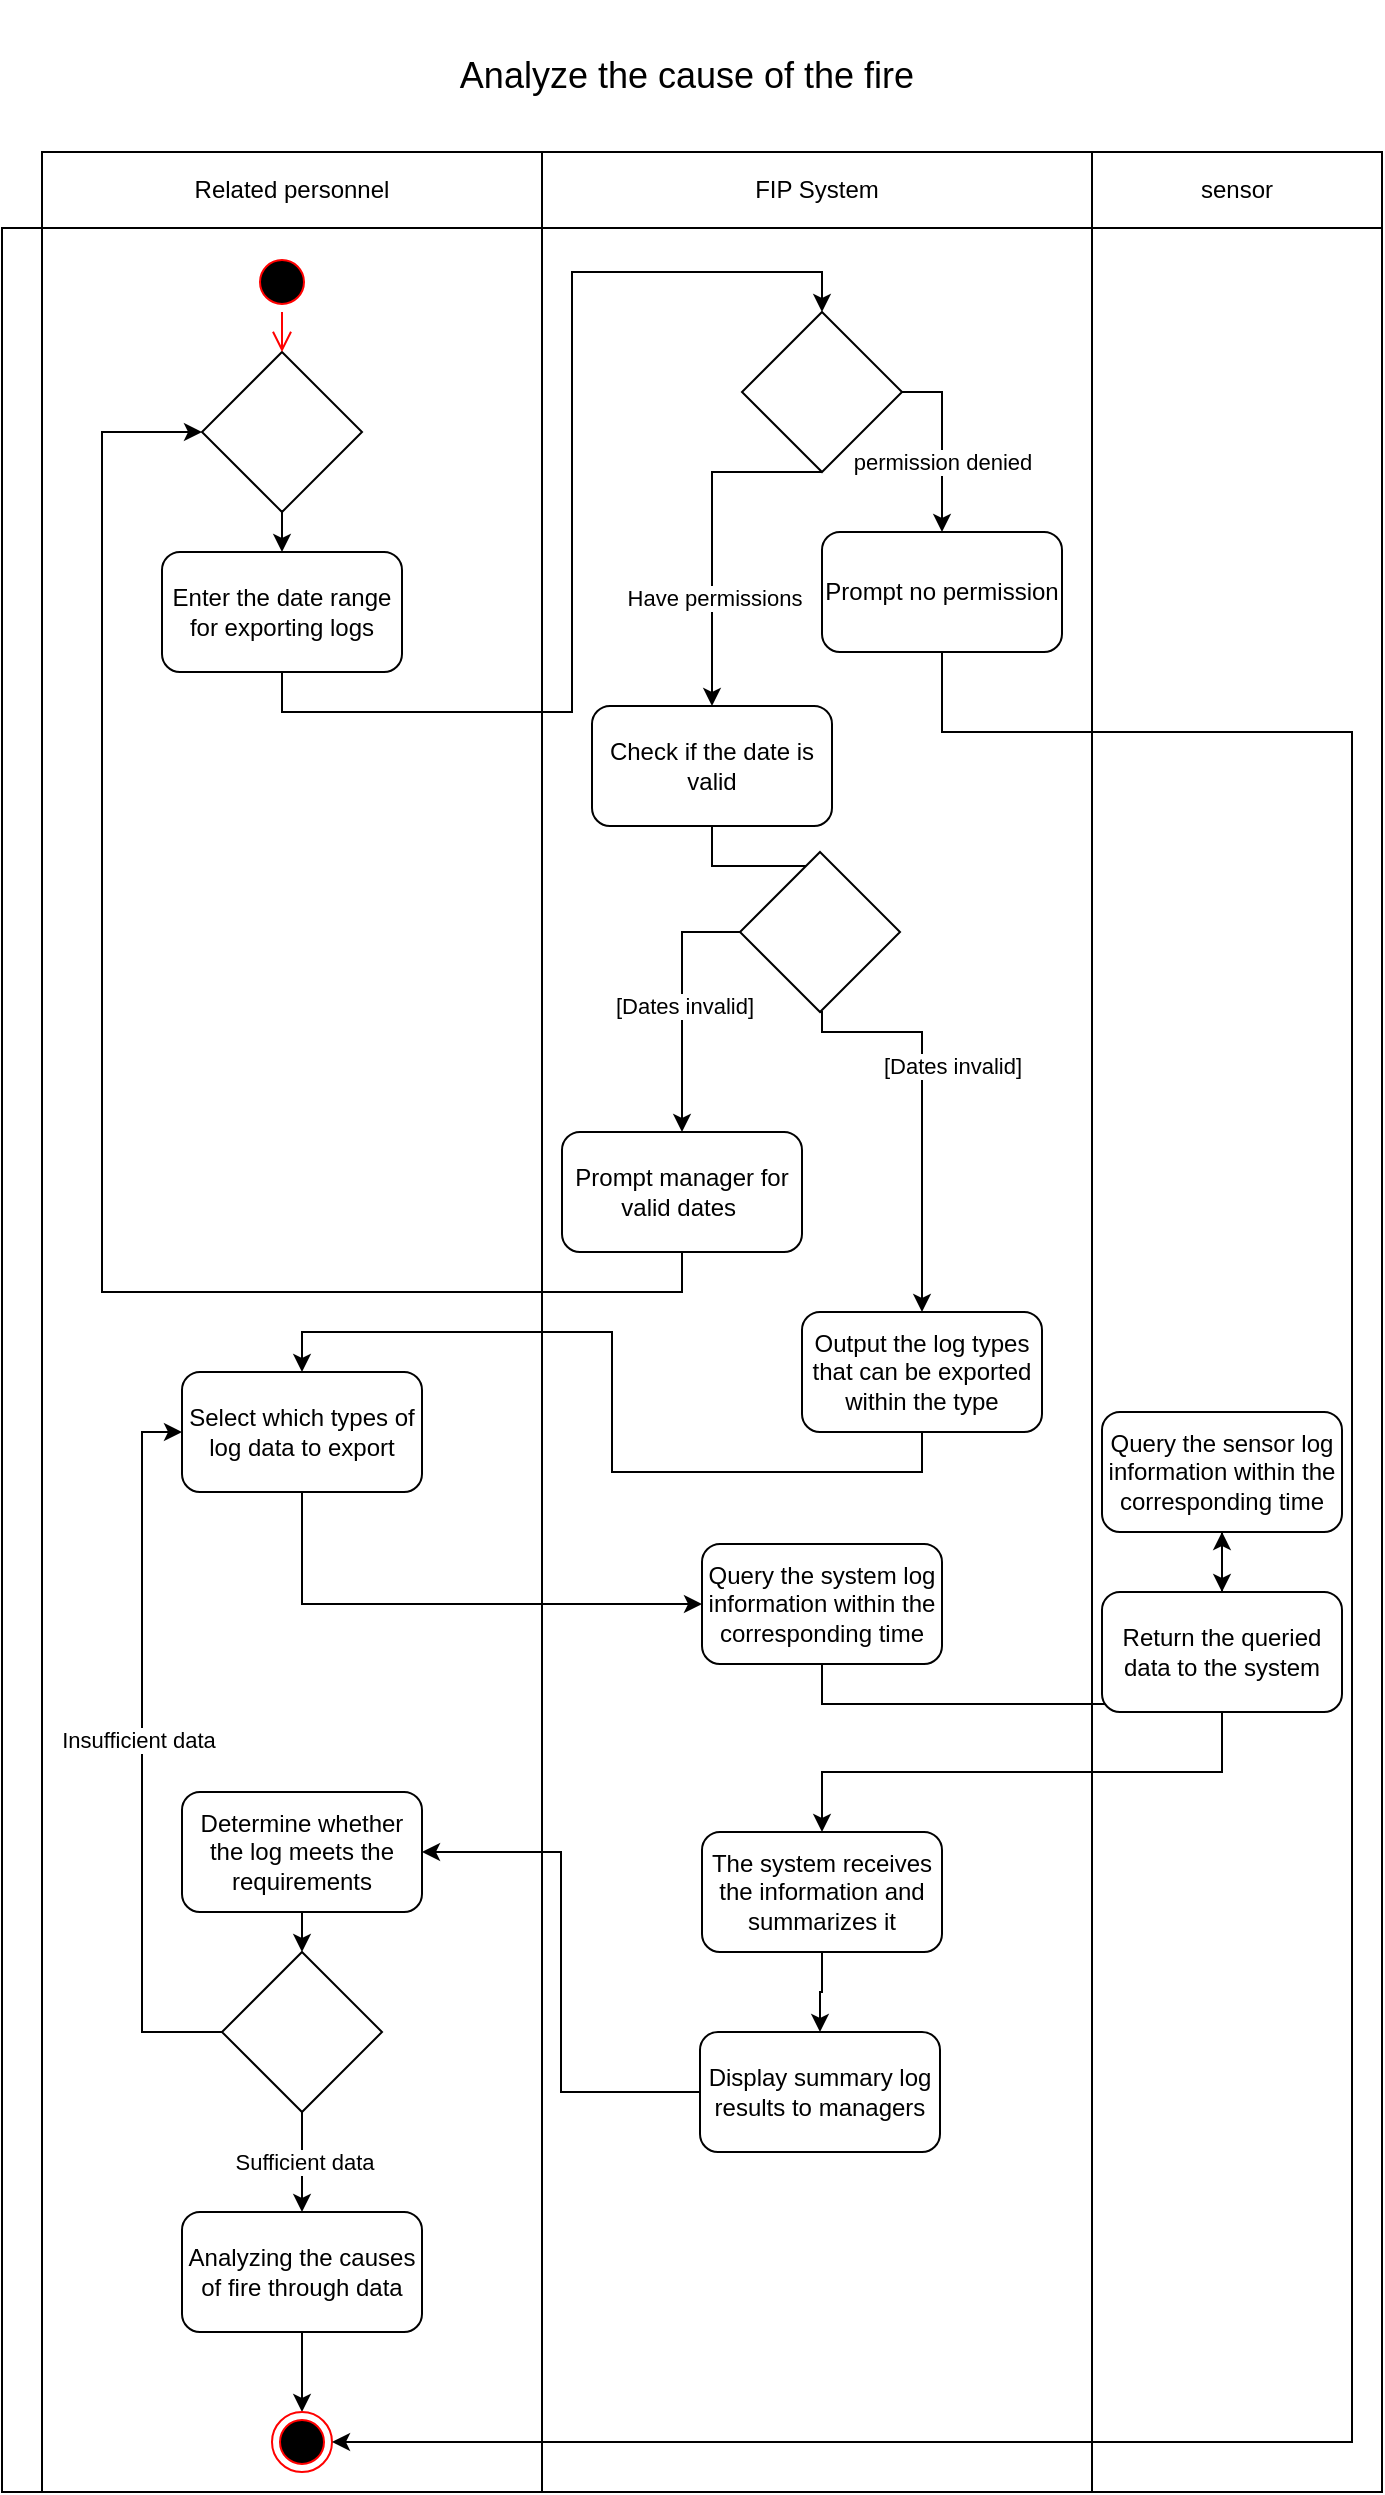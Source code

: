 <mxfile version="24.5.5" type="github">
  <diagram id="prtHgNgQTEPvFCAcTncT" name="Page-1">
    <mxGraphModel dx="1338" dy="908" grid="1" gridSize="10" guides="1" tooltips="1" connect="1" arrows="1" fold="1" page="1" pageScale="1" pageWidth="827" pageHeight="1169" math="0" shadow="0">
      <root>
        <mxCell id="0" />
        <mxCell id="1" parent="0" />
        <mxCell id="RF3zyUqbUcaU6skOfCHZ-1" value="&lt;font style=&quot;font-size: 18px;&quot;&gt;Analyze the cause of the fire&amp;nbsp;&lt;/font&gt;" style="shape=table;html=1;whiteSpace=wrap;startSize=76;container=1;collapsible=0;childLayout=tableLayout;fillColor=none;swimlaneFillColor=#ffffff;strokeColor=none;" parent="1" vertex="1">
          <mxGeometry x="65" y="144" width="690" height="1246" as="geometry" />
        </mxCell>
        <mxCell id="RF3zyUqbUcaU6skOfCHZ-2" value="" style="shape=partialRectangle;html=1;whiteSpace=wrap;collapsible=0;dropTarget=0;pointerEvents=0;fillColor=none;top=0;left=0;bottom=0;right=0;points=[[0,0.5],[1,0.5]];portConstraint=eastwest;strokeColor=none;" parent="RF3zyUqbUcaU6skOfCHZ-1" vertex="1">
          <mxGeometry y="76" width="690" height="38" as="geometry" />
        </mxCell>
        <mxCell id="RF3zyUqbUcaU6skOfCHZ-3" value="" style="shape=partialRectangle;html=1;whiteSpace=wrap;connectable=0;fillColor=none;top=1;left=1;bottom=1;right=1;overflow=hidden;strokeColor=none;" parent="RF3zyUqbUcaU6skOfCHZ-2" vertex="1">
          <mxGeometry width="20" height="38" as="geometry">
            <mxRectangle width="20" height="38" as="alternateBounds" />
          </mxGeometry>
        </mxCell>
        <mxCell id="RF3zyUqbUcaU6skOfCHZ-4" value="Related personnel" style="shape=partialRectangle;html=1;whiteSpace=wrap;connectable=0;fillColor=none;top=1;left=1;bottom=1;right=1;overflow=hidden;" parent="RF3zyUqbUcaU6skOfCHZ-2" vertex="1">
          <mxGeometry x="20" width="250" height="38" as="geometry">
            <mxRectangle width="250" height="38" as="alternateBounds" />
          </mxGeometry>
        </mxCell>
        <mxCell id="RF3zyUqbUcaU6skOfCHZ-5" value="FIP System" style="shape=partialRectangle;html=1;whiteSpace=wrap;connectable=0;fillColor=none;top=1;left=1;bottom=1;right=1;overflow=hidden;" parent="RF3zyUqbUcaU6skOfCHZ-2" vertex="1">
          <mxGeometry x="270" width="275" height="38" as="geometry">
            <mxRectangle width="275" height="38" as="alternateBounds" />
          </mxGeometry>
        </mxCell>
        <mxCell id="RF3zyUqbUcaU6skOfCHZ-18" value="sensor" style="shape=partialRectangle;html=1;whiteSpace=wrap;connectable=0;fillColor=none;top=1;left=1;bottom=1;right=1;overflow=hidden;" parent="RF3zyUqbUcaU6skOfCHZ-2" vertex="1">
          <mxGeometry x="545" width="145" height="38" as="geometry">
            <mxRectangle width="145" height="38" as="alternateBounds" />
          </mxGeometry>
        </mxCell>
        <mxCell id="RF3zyUqbUcaU6skOfCHZ-6" value="" style="shape=partialRectangle;html=1;whiteSpace=wrap;collapsible=0;dropTarget=0;pointerEvents=0;fillColor=none;top=1;left=1;bottom=1;right=1;points=[[0,0.5],[1,0.5]];portConstraint=eastwest;" parent="RF3zyUqbUcaU6skOfCHZ-1" vertex="1">
          <mxGeometry y="114" width="690" height="1132" as="geometry" />
        </mxCell>
        <mxCell id="RF3zyUqbUcaU6skOfCHZ-7" value="" style="shape=partialRectangle;html=1;whiteSpace=wrap;connectable=0;fillColor=none;top=1;left=1;bottom=1;right=1;overflow=hidden;horizontal=0;" parent="RF3zyUqbUcaU6skOfCHZ-6" vertex="1">
          <mxGeometry width="20" height="1132" as="geometry">
            <mxRectangle width="20" height="1132" as="alternateBounds" />
          </mxGeometry>
        </mxCell>
        <mxCell id="RF3zyUqbUcaU6skOfCHZ-8" value="" style="shape=partialRectangle;html=1;whiteSpace=wrap;connectable=0;fillColor=none;top=1;left=1;bottom=1;right=1;overflow=hidden;" parent="RF3zyUqbUcaU6skOfCHZ-6" vertex="1">
          <mxGeometry x="20" width="250" height="1132" as="geometry">
            <mxRectangle width="250" height="1132" as="alternateBounds" />
          </mxGeometry>
        </mxCell>
        <mxCell id="RF3zyUqbUcaU6skOfCHZ-9" value="" style="shape=partialRectangle;html=1;whiteSpace=wrap;connectable=0;fillColor=none;top=1;left=1;bottom=1;right=1;overflow=hidden;" parent="RF3zyUqbUcaU6skOfCHZ-6" vertex="1">
          <mxGeometry x="270" width="275" height="1132" as="geometry">
            <mxRectangle width="275" height="1132" as="alternateBounds" />
          </mxGeometry>
        </mxCell>
        <mxCell id="RF3zyUqbUcaU6skOfCHZ-19" style="shape=partialRectangle;html=1;whiteSpace=wrap;connectable=0;fillColor=none;top=1;left=1;bottom=1;right=1;overflow=hidden;" parent="RF3zyUqbUcaU6skOfCHZ-6" vertex="1">
          <mxGeometry x="545" width="145" height="1132" as="geometry">
            <mxRectangle width="145" height="1132" as="alternateBounds" />
          </mxGeometry>
        </mxCell>
        <mxCell id="RF3zyUqbUcaU6skOfCHZ-25" style="edgeStyle=orthogonalEdgeStyle;rounded=0;orthogonalLoop=1;jettySize=auto;html=1;exitX=0.5;exitY=1;exitDx=0;exitDy=0;entryX=0.5;entryY=0;entryDx=0;entryDy=0;" parent="1" source="RF3zyUqbUcaU6skOfCHZ-22" target="RF3zyUqbUcaU6skOfCHZ-24" edge="1">
          <mxGeometry relative="1" as="geometry" />
        </mxCell>
        <mxCell id="RF3zyUqbUcaU6skOfCHZ-22" value="" style="rhombus;whiteSpace=wrap;html=1;" parent="1" vertex="1">
          <mxGeometry x="165" y="320" width="80" height="80" as="geometry" />
        </mxCell>
        <mxCell id="bqeU2OcTjknysu44M0lN-6" style="edgeStyle=orthogonalEdgeStyle;rounded=0;orthogonalLoop=1;jettySize=auto;html=1;exitX=0.5;exitY=1;exitDx=0;exitDy=0;entryX=0.5;entryY=0;entryDx=0;entryDy=0;" edge="1" parent="1" source="RF3zyUqbUcaU6skOfCHZ-24" target="bqeU2OcTjknysu44M0lN-1">
          <mxGeometry relative="1" as="geometry" />
        </mxCell>
        <mxCell id="RF3zyUqbUcaU6skOfCHZ-24" value="Enter the date range for exporting logs" style="rounded=1;whiteSpace=wrap;html=1;" parent="1" vertex="1">
          <mxGeometry x="145" y="420" width="120" height="60" as="geometry" />
        </mxCell>
        <mxCell id="RF3zyUqbUcaU6skOfCHZ-29" style="edgeStyle=orthogonalEdgeStyle;rounded=0;orthogonalLoop=1;jettySize=auto;html=1;exitX=0.5;exitY=1;exitDx=0;exitDy=0;" parent="1" source="RF3zyUqbUcaU6skOfCHZ-26" target="RF3zyUqbUcaU6skOfCHZ-28" edge="1">
          <mxGeometry relative="1" as="geometry" />
        </mxCell>
        <mxCell id="RF3zyUqbUcaU6skOfCHZ-26" value="Check if the date is valid" style="rounded=1;whiteSpace=wrap;html=1;" parent="1" vertex="1">
          <mxGeometry x="360" y="497" width="120" height="60" as="geometry" />
        </mxCell>
        <mxCell id="RF3zyUqbUcaU6skOfCHZ-31" style="edgeStyle=orthogonalEdgeStyle;rounded=0;orthogonalLoop=1;jettySize=auto;html=1;exitX=0;exitY=0.5;exitDx=0;exitDy=0;entryX=0.5;entryY=0;entryDx=0;entryDy=0;" parent="1" source="RF3zyUqbUcaU6skOfCHZ-28" target="RF3zyUqbUcaU6skOfCHZ-30" edge="1">
          <mxGeometry relative="1" as="geometry" />
        </mxCell>
        <mxCell id="RF3zyUqbUcaU6skOfCHZ-50" value="[Dates invalid]" style="edgeLabel;html=1;align=center;verticalAlign=middle;resizable=0;points=[];" parent="RF3zyUqbUcaU6skOfCHZ-31" vertex="1" connectable="0">
          <mxGeometry x="0.025" y="1" relative="1" as="geometry">
            <mxPoint as="offset" />
          </mxGeometry>
        </mxCell>
        <mxCell id="RF3zyUqbUcaU6skOfCHZ-59" style="edgeStyle=orthogonalEdgeStyle;rounded=0;orthogonalLoop=1;jettySize=auto;html=1;exitX=0.5;exitY=1;exitDx=0;exitDy=0;" parent="1" source="RF3zyUqbUcaU6skOfCHZ-28" target="RF3zyUqbUcaU6skOfCHZ-58" edge="1">
          <mxGeometry relative="1" as="geometry">
            <Array as="points">
              <mxPoint x="475" y="660" />
              <mxPoint x="525" y="660" />
            </Array>
          </mxGeometry>
        </mxCell>
        <mxCell id="xKFCwPehn0CRtQJCIZPQ-5" value="[Dates invalid]" style="edgeLabel;html=1;align=center;verticalAlign=middle;resizable=0;points=[];" parent="RF3zyUqbUcaU6skOfCHZ-59" vertex="1" connectable="0">
          <mxGeometry x="-0.013" y="-1" relative="1" as="geometry">
            <mxPoint x="16" y="-21" as="offset" />
          </mxGeometry>
        </mxCell>
        <mxCell id="RF3zyUqbUcaU6skOfCHZ-28" value="" style="rhombus;whiteSpace=wrap;html=1;" parent="1" vertex="1">
          <mxGeometry x="434" y="570" width="80" height="80" as="geometry" />
        </mxCell>
        <mxCell id="RF3zyUqbUcaU6skOfCHZ-32" style="edgeStyle=orthogonalEdgeStyle;rounded=0;orthogonalLoop=1;jettySize=auto;html=1;exitX=0.5;exitY=1;exitDx=0;exitDy=0;entryX=0;entryY=0.5;entryDx=0;entryDy=0;" parent="1" source="RF3zyUqbUcaU6skOfCHZ-30" target="RF3zyUqbUcaU6skOfCHZ-22" edge="1">
          <mxGeometry relative="1" as="geometry">
            <Array as="points">
              <mxPoint x="405" y="790" />
              <mxPoint x="115" y="790" />
              <mxPoint x="115" y="360" />
            </Array>
          </mxGeometry>
        </mxCell>
        <mxCell id="RF3zyUqbUcaU6skOfCHZ-30" value="Prompt manager for&lt;br/&gt;valid dates&amp;nbsp;" style="rounded=1;whiteSpace=wrap;html=1;" parent="1" vertex="1">
          <mxGeometry x="345" y="710" width="120" height="60" as="geometry" />
        </mxCell>
        <mxCell id="RF3zyUqbUcaU6skOfCHZ-36" style="edgeStyle=orthogonalEdgeStyle;rounded=0;orthogonalLoop=1;jettySize=auto;html=1;exitX=0.5;exitY=1;exitDx=0;exitDy=0;" parent="1" source="RF3zyUqbUcaU6skOfCHZ-33" target="RF3zyUqbUcaU6skOfCHZ-35" edge="1">
          <mxGeometry relative="1" as="geometry" />
        </mxCell>
        <mxCell id="RF3zyUqbUcaU6skOfCHZ-33" value="Query the system log information within the corresponding time" style="rounded=1;whiteSpace=wrap;html=1;" parent="1" vertex="1">
          <mxGeometry x="415" y="916" width="120" height="60" as="geometry" />
        </mxCell>
        <mxCell id="RF3zyUqbUcaU6skOfCHZ-39" style="edgeStyle=orthogonalEdgeStyle;rounded=0;orthogonalLoop=1;jettySize=auto;html=1;exitX=0.5;exitY=1;exitDx=0;exitDy=0;entryX=0.5;entryY=0;entryDx=0;entryDy=0;" parent="1" source="RF3zyUqbUcaU6skOfCHZ-35" target="RF3zyUqbUcaU6skOfCHZ-37" edge="1">
          <mxGeometry relative="1" as="geometry" />
        </mxCell>
        <mxCell id="RF3zyUqbUcaU6skOfCHZ-35" value="Query the sensor log information within the corresponding time" style="rounded=1;whiteSpace=wrap;html=1;" parent="1" vertex="1">
          <mxGeometry x="615" y="850" width="120" height="60" as="geometry" />
        </mxCell>
        <mxCell id="RF3zyUqbUcaU6skOfCHZ-41" style="edgeStyle=orthogonalEdgeStyle;rounded=0;orthogonalLoop=1;jettySize=auto;html=1;exitX=0.5;exitY=1;exitDx=0;exitDy=0;entryX=0.5;entryY=0;entryDx=0;entryDy=0;" parent="1" source="RF3zyUqbUcaU6skOfCHZ-37" target="RF3zyUqbUcaU6skOfCHZ-40" edge="1">
          <mxGeometry relative="1" as="geometry" />
        </mxCell>
        <mxCell id="RF3zyUqbUcaU6skOfCHZ-37" value="Return the queried data to the system" style="rounded=1;whiteSpace=wrap;html=1;" parent="1" vertex="1">
          <mxGeometry x="615" y="940" width="120" height="60" as="geometry" />
        </mxCell>
        <mxCell id="RF3zyUqbUcaU6skOfCHZ-43" style="edgeStyle=orthogonalEdgeStyle;rounded=0;orthogonalLoop=1;jettySize=auto;html=1;exitX=0.5;exitY=1;exitDx=0;exitDy=0;" parent="1" source="RF3zyUqbUcaU6skOfCHZ-40" target="RF3zyUqbUcaU6skOfCHZ-42" edge="1">
          <mxGeometry relative="1" as="geometry" />
        </mxCell>
        <mxCell id="RF3zyUqbUcaU6skOfCHZ-40" value="The system receives the information and summarizes it" style="rounded=1;whiteSpace=wrap;html=1;" parent="1" vertex="1">
          <mxGeometry x="415" y="1060" width="120" height="60" as="geometry" />
        </mxCell>
        <mxCell id="bqeU2OcTjknysu44M0lN-3" style="edgeStyle=orthogonalEdgeStyle;rounded=0;orthogonalLoop=1;jettySize=auto;html=1;exitX=0;exitY=0.5;exitDx=0;exitDy=0;entryX=1;entryY=0.5;entryDx=0;entryDy=0;" edge="1" parent="1" source="RF3zyUqbUcaU6skOfCHZ-42" target="RF3zyUqbUcaU6skOfCHZ-44">
          <mxGeometry relative="1" as="geometry" />
        </mxCell>
        <mxCell id="RF3zyUqbUcaU6skOfCHZ-42" value="Display summary log results to managers" style="rounded=1;whiteSpace=wrap;html=1;" parent="1" vertex="1">
          <mxGeometry x="414" y="1160" width="120" height="60" as="geometry" />
        </mxCell>
        <mxCell id="RF3zyUqbUcaU6skOfCHZ-54" style="edgeStyle=orthogonalEdgeStyle;rounded=0;orthogonalLoop=1;jettySize=auto;html=1;exitX=0.5;exitY=1;exitDx=0;exitDy=0;entryX=0.5;entryY=0;entryDx=0;entryDy=0;" parent="1" source="RF3zyUqbUcaU6skOfCHZ-44" target="RF3zyUqbUcaU6skOfCHZ-53" edge="1">
          <mxGeometry relative="1" as="geometry" />
        </mxCell>
        <mxCell id="RF3zyUqbUcaU6skOfCHZ-44" value="Determine whether the log meets the requirements" style="rounded=1;whiteSpace=wrap;html=1;" parent="1" vertex="1">
          <mxGeometry x="155" y="1040" width="120" height="60" as="geometry" />
        </mxCell>
        <mxCell id="RF3zyUqbUcaU6skOfCHZ-68" style="edgeStyle=orthogonalEdgeStyle;rounded=0;orthogonalLoop=1;jettySize=auto;html=1;exitX=0.5;exitY=1;exitDx=0;exitDy=0;entryX=0.5;entryY=0;entryDx=0;entryDy=0;" parent="1" source="RF3zyUqbUcaU6skOfCHZ-46" target="RF3zyUqbUcaU6skOfCHZ-67" edge="1">
          <mxGeometry relative="1" as="geometry" />
        </mxCell>
        <mxCell id="RF3zyUqbUcaU6skOfCHZ-46" value="Analyzing the causes of fire through data" style="rounded=1;whiteSpace=wrap;html=1;" parent="1" vertex="1">
          <mxGeometry x="155" y="1250" width="120" height="60" as="geometry" />
        </mxCell>
        <mxCell id="RF3zyUqbUcaU6skOfCHZ-63" style="edgeStyle=orthogonalEdgeStyle;rounded=0;orthogonalLoop=1;jettySize=auto;html=1;exitX=0;exitY=0.5;exitDx=0;exitDy=0;entryX=0;entryY=0.5;entryDx=0;entryDy=0;" parent="1" source="RF3zyUqbUcaU6skOfCHZ-53" target="RF3zyUqbUcaU6skOfCHZ-56" edge="1">
          <mxGeometry relative="1" as="geometry" />
        </mxCell>
        <mxCell id="RF3zyUqbUcaU6skOfCHZ-64" value="Insufficient data" style="edgeLabel;html=1;align=center;verticalAlign=middle;resizable=0;points=[];" parent="RF3zyUqbUcaU6skOfCHZ-63" vertex="1" connectable="0">
          <mxGeometry x="0.035" y="2" relative="1" as="geometry">
            <mxPoint as="offset" />
          </mxGeometry>
        </mxCell>
        <mxCell id="RF3zyUqbUcaU6skOfCHZ-65" style="edgeStyle=orthogonalEdgeStyle;rounded=0;orthogonalLoop=1;jettySize=auto;html=1;exitX=0.5;exitY=1;exitDx=0;exitDy=0;entryX=0.5;entryY=0;entryDx=0;entryDy=0;" parent="1" source="RF3zyUqbUcaU6skOfCHZ-53" target="RF3zyUqbUcaU6skOfCHZ-46" edge="1">
          <mxGeometry relative="1" as="geometry" />
        </mxCell>
        <mxCell id="RF3zyUqbUcaU6skOfCHZ-66" value="Sufficient data" style="edgeLabel;html=1;align=center;verticalAlign=middle;resizable=0;points=[];" parent="RF3zyUqbUcaU6skOfCHZ-65" vertex="1" connectable="0">
          <mxGeometry x="-0.029" y="1" relative="1" as="geometry">
            <mxPoint as="offset" />
          </mxGeometry>
        </mxCell>
        <mxCell id="RF3zyUqbUcaU6skOfCHZ-53" value="" style="rhombus;whiteSpace=wrap;html=1;" parent="1" vertex="1">
          <mxGeometry x="175" y="1120" width="80" height="80" as="geometry" />
        </mxCell>
        <mxCell id="RF3zyUqbUcaU6skOfCHZ-62" style="edgeStyle=orthogonalEdgeStyle;rounded=0;orthogonalLoop=1;jettySize=auto;html=1;exitX=0.5;exitY=1;exitDx=0;exitDy=0;entryX=0;entryY=0.5;entryDx=0;entryDy=0;" parent="1" source="RF3zyUqbUcaU6skOfCHZ-56" target="RF3zyUqbUcaU6skOfCHZ-33" edge="1">
          <mxGeometry relative="1" as="geometry" />
        </mxCell>
        <mxCell id="RF3zyUqbUcaU6skOfCHZ-56" value="Select which types of log data to export" style="rounded=1;whiteSpace=wrap;html=1;" parent="1" vertex="1">
          <mxGeometry x="155" y="830" width="120" height="60" as="geometry" />
        </mxCell>
        <mxCell id="RF3zyUqbUcaU6skOfCHZ-60" style="edgeStyle=orthogonalEdgeStyle;rounded=0;orthogonalLoop=1;jettySize=auto;html=1;exitX=0.5;exitY=1;exitDx=0;exitDy=0;entryX=0.5;entryY=0;entryDx=0;entryDy=0;" parent="1" source="RF3zyUqbUcaU6skOfCHZ-58" target="RF3zyUqbUcaU6skOfCHZ-56" edge="1">
          <mxGeometry relative="1" as="geometry" />
        </mxCell>
        <mxCell id="RF3zyUqbUcaU6skOfCHZ-58" value="Output the log types that can be exported within the type" style="rounded=1;whiteSpace=wrap;html=1;" parent="1" vertex="1">
          <mxGeometry x="465" y="800" width="120" height="60" as="geometry" />
        </mxCell>
        <mxCell id="RF3zyUqbUcaU6skOfCHZ-67" value="" style="ellipse;html=1;shape=endState;fillColor=#000000;strokeColor=#ff0000;" parent="1" vertex="1">
          <mxGeometry x="200" y="1350" width="30" height="30" as="geometry" />
        </mxCell>
        <mxCell id="xKFCwPehn0CRtQJCIZPQ-3" value="" style="ellipse;html=1;shape=startState;fillColor=#000000;strokeColor=#ff0000;" parent="1" vertex="1">
          <mxGeometry x="190" y="270" width="30" height="30" as="geometry" />
        </mxCell>
        <mxCell id="xKFCwPehn0CRtQJCIZPQ-4" value="" style="edgeStyle=orthogonalEdgeStyle;html=1;verticalAlign=bottom;endArrow=open;endSize=8;strokeColor=#ff0000;rounded=0;entryX=0.5;entryY=0;entryDx=0;entryDy=0;" parent="1" source="xKFCwPehn0CRtQJCIZPQ-3" target="RF3zyUqbUcaU6skOfCHZ-22" edge="1">
          <mxGeometry relative="1" as="geometry">
            <mxPoint x="205" y="360" as="targetPoint" />
          </mxGeometry>
        </mxCell>
        <mxCell id="bqeU2OcTjknysu44M0lN-5" style="edgeStyle=orthogonalEdgeStyle;rounded=0;orthogonalLoop=1;jettySize=auto;html=1;exitX=0.5;exitY=1;exitDx=0;exitDy=0;entryX=0.5;entryY=0;entryDx=0;entryDy=0;" edge="1" parent="1" source="bqeU2OcTjknysu44M0lN-1" target="RF3zyUqbUcaU6skOfCHZ-26">
          <mxGeometry relative="1" as="geometry">
            <Array as="points">
              <mxPoint x="420" y="380" />
            </Array>
          </mxGeometry>
        </mxCell>
        <mxCell id="bqeU2OcTjknysu44M0lN-10" value="Have permissions" style="edgeLabel;html=1;align=center;verticalAlign=middle;resizable=0;points=[];" vertex="1" connectable="0" parent="bqeU2OcTjknysu44M0lN-5">
          <mxGeometry x="0.372" y="1" relative="1" as="geometry">
            <mxPoint as="offset" />
          </mxGeometry>
        </mxCell>
        <mxCell id="bqeU2OcTjknysu44M0lN-7" style="edgeStyle=orthogonalEdgeStyle;rounded=0;orthogonalLoop=1;jettySize=auto;html=1;exitX=1;exitY=0.5;exitDx=0;exitDy=0;entryX=0.5;entryY=0;entryDx=0;entryDy=0;" edge="1" parent="1" source="bqeU2OcTjknysu44M0lN-1" target="bqeU2OcTjknysu44M0lN-2">
          <mxGeometry relative="1" as="geometry" />
        </mxCell>
        <mxCell id="bqeU2OcTjknysu44M0lN-9" value="permission denied" style="edgeLabel;html=1;align=center;verticalAlign=middle;resizable=0;points=[];" vertex="1" connectable="0" parent="bqeU2OcTjknysu44M0lN-7">
          <mxGeometry x="0.222" relative="1" as="geometry">
            <mxPoint as="offset" />
          </mxGeometry>
        </mxCell>
        <mxCell id="bqeU2OcTjknysu44M0lN-1" value="" style="rhombus;whiteSpace=wrap;html=1;" vertex="1" parent="1">
          <mxGeometry x="435" y="300" width="80" height="80" as="geometry" />
        </mxCell>
        <mxCell id="bqeU2OcTjknysu44M0lN-8" style="edgeStyle=orthogonalEdgeStyle;rounded=0;orthogonalLoop=1;jettySize=auto;html=1;exitX=0.5;exitY=1;exitDx=0;exitDy=0;entryX=1;entryY=0.5;entryDx=0;entryDy=0;" edge="1" parent="1" source="bqeU2OcTjknysu44M0lN-2" target="RF3zyUqbUcaU6skOfCHZ-67">
          <mxGeometry relative="1" as="geometry">
            <mxPoint x="800" y="1070" as="targetPoint" />
            <Array as="points">
              <mxPoint x="535" y="510" />
              <mxPoint x="740" y="510" />
              <mxPoint x="740" y="1365" />
            </Array>
          </mxGeometry>
        </mxCell>
        <mxCell id="bqeU2OcTjknysu44M0lN-2" value="Prompt no permission" style="rounded=1;whiteSpace=wrap;html=1;" vertex="1" parent="1">
          <mxGeometry x="475" y="410" width="120" height="60" as="geometry" />
        </mxCell>
      </root>
    </mxGraphModel>
  </diagram>
</mxfile>
